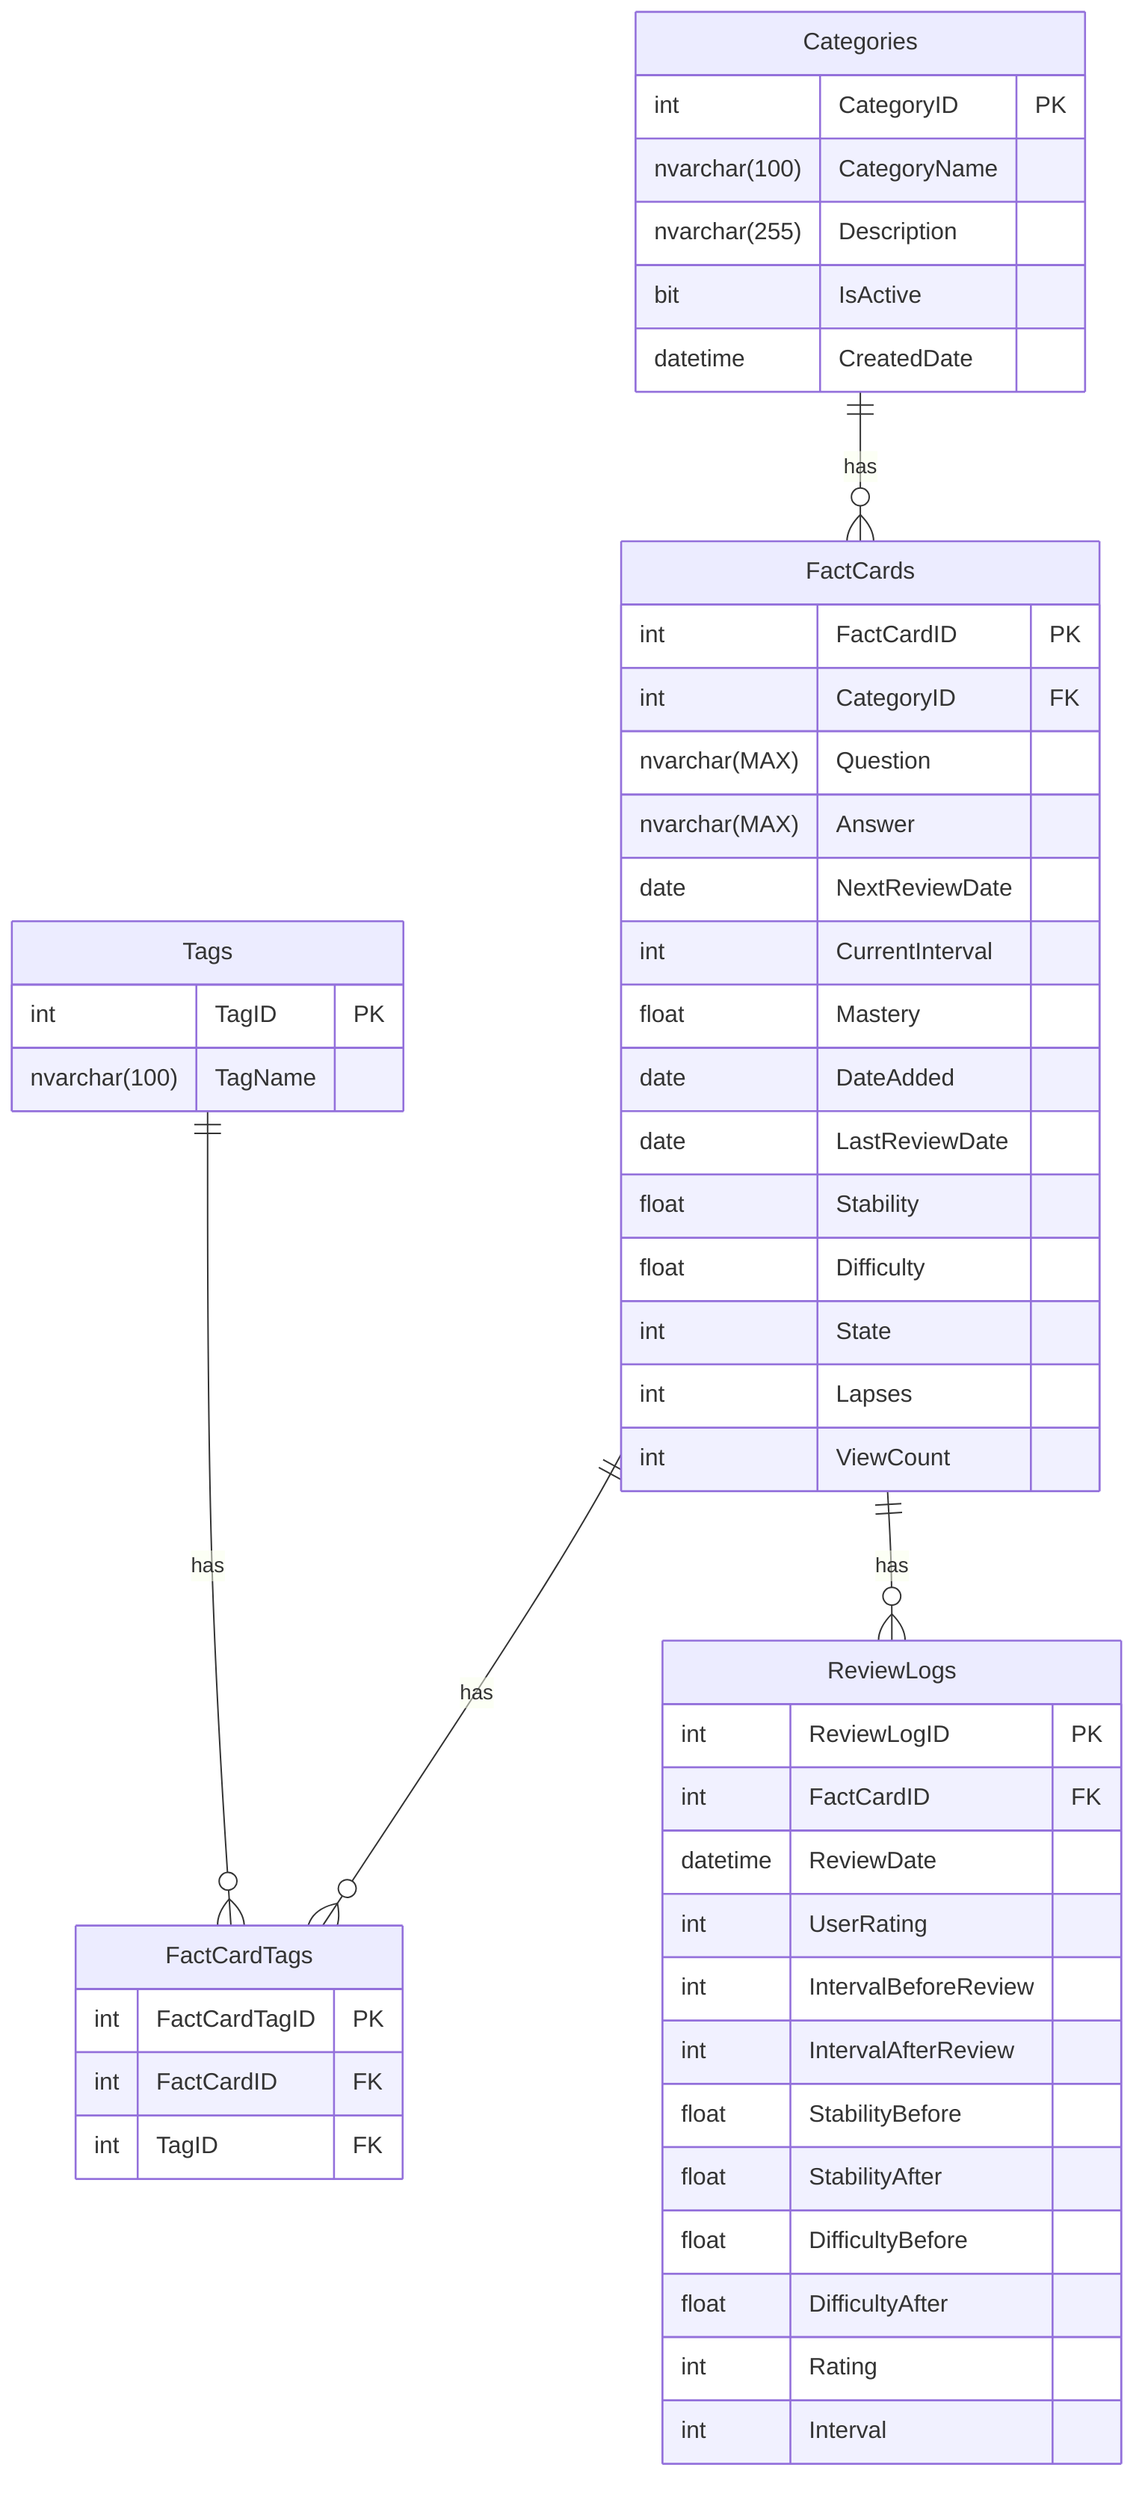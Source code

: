 erDiagram
    Categories {
        int CategoryID PK
        nvarchar(100) CategoryName
        nvarchar(255) Description
        bit IsActive
        datetime CreatedDate
    }
    
    Tags {
        int TagID PK
        nvarchar(100) TagName
    }
    
    FactCards {
        int FactCardID PK
        int CategoryID FK
        nvarchar(MAX) Question
        nvarchar(MAX) Answer
        date NextReviewDate
        int CurrentInterval
        float Mastery
        date DateAdded
        date LastReviewDate
        float Stability
        float Difficulty
        int State
        int Lapses
        int ViewCount
    }
    
    FactCardTags {
        int FactCardTagID PK
        int FactCardID FK
        int TagID FK
    }
    
    ReviewLogs {
        int ReviewLogID PK
        int FactCardID FK
        datetime ReviewDate
        int UserRating
        int IntervalBeforeReview
        int IntervalAfterReview
        float StabilityBefore
        float StabilityAfter
        float DifficultyBefore
        float DifficultyAfter
        int Rating
        int Interval
    }
    
    Categories ||--o{ FactCards : "has"
    FactCards ||--o{ FactCardTags : "has"
    Tags ||--o{ FactCardTags : "has"
    FactCards ||--o{ ReviewLogs : "has"